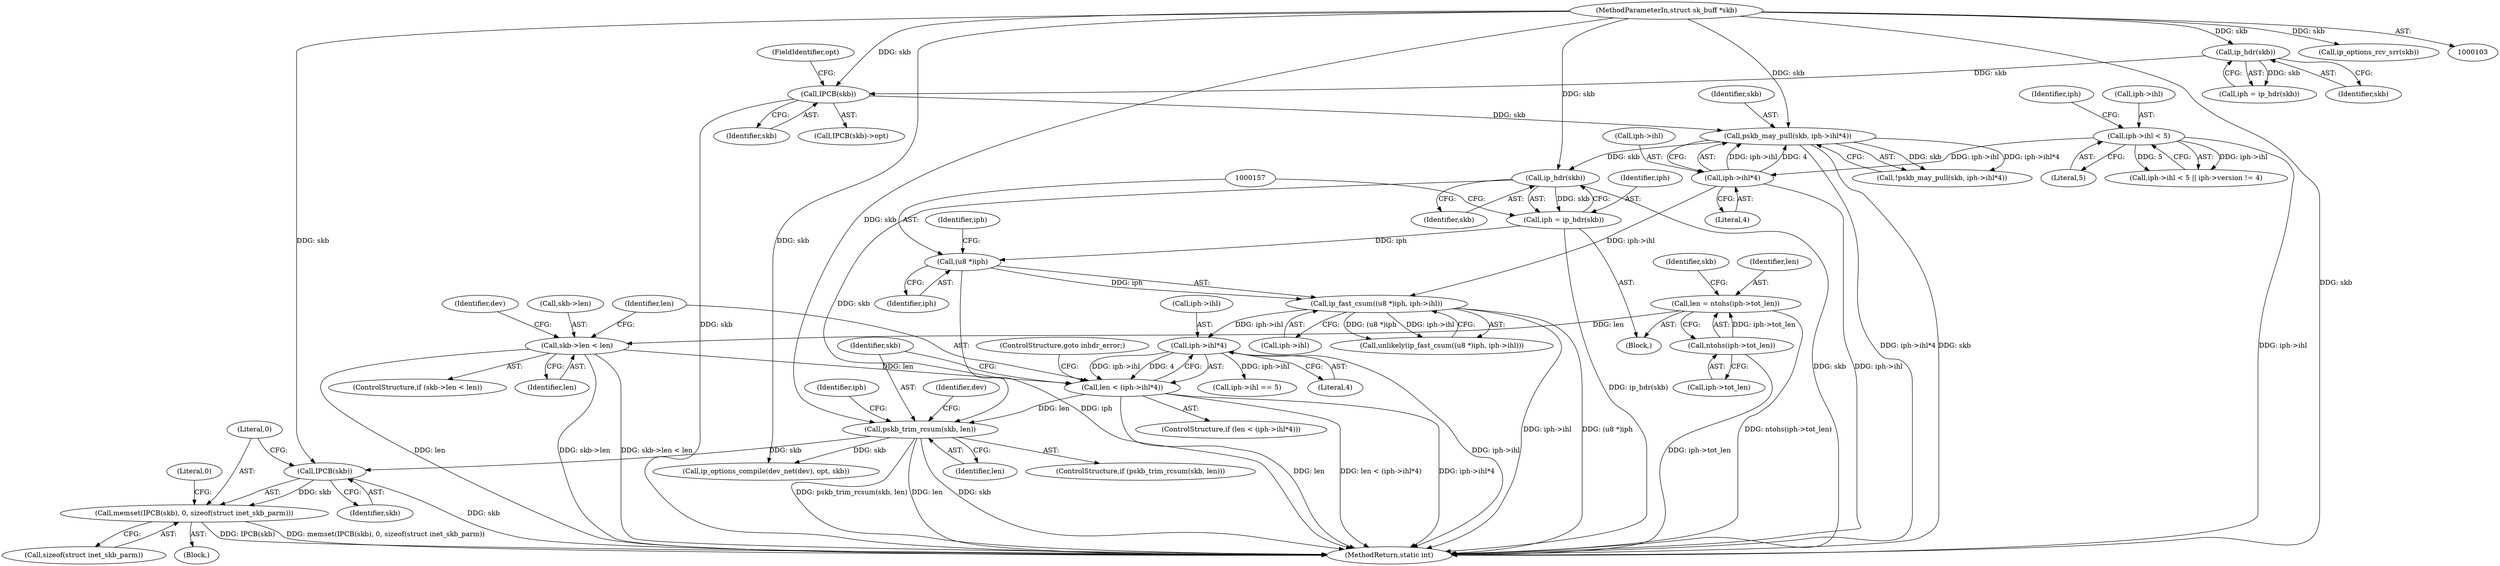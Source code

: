 digraph "1_linux_f8e9881c2aef1e982e5abc25c046820cd0b7cf64@API" {
"1000208" [label="(Call,memset(IPCB(skb), 0, sizeof(struct inet_skb_parm)))"];
"1000209" [label="(Call,IPCB(skb))"];
"1000192" [label="(Call,pskb_trim_rcsum(skb, len))"];
"1000151" [label="(Call,ip_hdr(skb))"];
"1000141" [label="(Call,pskb_may_pull(skb, iph->ihl*4))"];
"1000123" [label="(Call,IPCB(skb))"];
"1000117" [label="(Call,ip_hdr(skb))"];
"1000104" [label="(MethodParameterIn,struct sk_buff *skb)"];
"1000143" [label="(Call,iph->ihl*4)"];
"1000128" [label="(Call,iph->ihl < 5)"];
"1000183" [label="(Call,len < (iph->ihl*4))"];
"1000170" [label="(Call,skb->len < len)"];
"1000163" [label="(Call,len = ntohs(iph->tot_len))"];
"1000165" [label="(Call,ntohs(iph->tot_len))"];
"1000185" [label="(Call,iph->ihl*4)"];
"1000155" [label="(Call,ip_fast_csum((u8 *)iph, iph->ihl))"];
"1000156" [label="(Call,(u8 *)iph)"];
"1000149" [label="(Call,iph = ip_hdr(skb))"];
"1000209" [label="(Call,IPCB(skb))"];
"1000204" [label="(Identifier,iph)"];
"1000143" [label="(Call,iph->ihl*4)"];
"1000190" [label="(ControlStructure,goto inhdr_error;)"];
"1000124" [label="(Identifier,skb)"];
"1000194" [label="(Identifier,len)"];
"1000192" [label="(Call,pskb_trim_rcsum(skb, len))"];
"1000254" [label="(Call,ip_options_rcv_srr(skb))"];
"1000156" [label="(Call,(u8 *)iph)"];
"1000128" [label="(Call,iph->ihl < 5)"];
"1000150" [label="(Identifier,iph)"];
"1000141" [label="(Call,pskb_may_pull(skb, iph->ihl*4))"];
"1000186" [label="(Call,iph->ihl)"];
"1000118" [label="(Identifier,skb)"];
"1000210" [label="(Identifier,skb)"];
"1000123" [label="(Call,IPCB(skb))"];
"1000184" [label="(Identifier,len)"];
"1000152" [label="(Identifier,skb)"];
"1000125" [label="(FieldIdentifier,opt)"];
"1000115" [label="(Call,iph = ip_hdr(skb))"];
"1000155" [label="(Call,ip_fast_csum((u8 *)iph, iph->ihl))"];
"1000166" [label="(Call,iph->tot_len)"];
"1000212" [label="(Call,sizeof(struct inet_skb_parm))"];
"1000182" [label="(ControlStructure,if (len < (iph->ihl*4)))"];
"1000174" [label="(Identifier,len)"];
"1000164" [label="(Identifier,len)"];
"1000159" [label="(Call,iph->ihl)"];
"1000191" [label="(ControlStructure,if (pskb_trim_rcsum(skb, len)))"];
"1000198" [label="(Identifier,dev)"];
"1000140" [label="(Call,!pskb_may_pull(skb, iph->ihl*4))"];
"1000142" [label="(Identifier,skb)"];
"1000105" [label="(Block,)"];
"1000211" [label="(Literal,0)"];
"1000129" [label="(Call,iph->ihl)"];
"1000171" [label="(Call,skb->len)"];
"1000183" [label="(Call,len < (iph->ihl*4))"];
"1000127" [label="(Call,iph->ihl < 5 || iph->version != 4)"];
"1000178" [label="(Identifier,dev)"];
"1000144" [label="(Call,iph->ihl)"];
"1000229" [label="(Call,ip_options_compile(dev_net(dev), opt, skb))"];
"1000117" [label="(Call,ip_hdr(skb))"];
"1000189" [label="(Literal,4)"];
"1000135" [label="(Identifier,iph)"];
"1000170" [label="(Call,skb->len < len)"];
"1000215" [label="(Literal,0)"];
"1000158" [label="(Identifier,iph)"];
"1000149" [label="(Call,iph = ip_hdr(skb))"];
"1000163" [label="(Call,len = ntohs(iph->tot_len))"];
"1000132" [label="(Literal,5)"];
"1000268" [label="(MethodReturn,static int)"];
"1000154" [label="(Call,unlikely(ip_fast_csum((u8 *)iph, iph->ihl)))"];
"1000122" [label="(Call,IPCB(skb)->opt)"];
"1000208" [label="(Call,memset(IPCB(skb), 0, sizeof(struct inet_skb_parm)))"];
"1000172" [label="(Identifier,skb)"];
"1000147" [label="(Literal,4)"];
"1000160" [label="(Identifier,iph)"];
"1000193" [label="(Identifier,skb)"];
"1000202" [label="(Call,iph->ihl == 5)"];
"1000104" [label="(MethodParameterIn,struct sk_buff *skb)"];
"1000185" [label="(Call,iph->ihl*4)"];
"1000151" [label="(Call,ip_hdr(skb))"];
"1000207" [label="(Block,)"];
"1000165" [label="(Call,ntohs(iph->tot_len))"];
"1000169" [label="(ControlStructure,if (skb->len < len))"];
"1000208" -> "1000207"  [label="AST: "];
"1000208" -> "1000212"  [label="CFG: "];
"1000209" -> "1000208"  [label="AST: "];
"1000211" -> "1000208"  [label="AST: "];
"1000212" -> "1000208"  [label="AST: "];
"1000215" -> "1000208"  [label="CFG: "];
"1000208" -> "1000268"  [label="DDG: IPCB(skb)"];
"1000208" -> "1000268"  [label="DDG: memset(IPCB(skb), 0, sizeof(struct inet_skb_parm))"];
"1000209" -> "1000208"  [label="DDG: skb"];
"1000209" -> "1000210"  [label="CFG: "];
"1000210" -> "1000209"  [label="AST: "];
"1000211" -> "1000209"  [label="CFG: "];
"1000209" -> "1000268"  [label="DDG: skb"];
"1000192" -> "1000209"  [label="DDG: skb"];
"1000104" -> "1000209"  [label="DDG: skb"];
"1000192" -> "1000191"  [label="AST: "];
"1000192" -> "1000194"  [label="CFG: "];
"1000193" -> "1000192"  [label="AST: "];
"1000194" -> "1000192"  [label="AST: "];
"1000198" -> "1000192"  [label="CFG: "];
"1000204" -> "1000192"  [label="CFG: "];
"1000192" -> "1000268"  [label="DDG: len"];
"1000192" -> "1000268"  [label="DDG: skb"];
"1000192" -> "1000268"  [label="DDG: pskb_trim_rcsum(skb, len)"];
"1000151" -> "1000192"  [label="DDG: skb"];
"1000104" -> "1000192"  [label="DDG: skb"];
"1000183" -> "1000192"  [label="DDG: len"];
"1000192" -> "1000229"  [label="DDG: skb"];
"1000151" -> "1000149"  [label="AST: "];
"1000151" -> "1000152"  [label="CFG: "];
"1000152" -> "1000151"  [label="AST: "];
"1000149" -> "1000151"  [label="CFG: "];
"1000151" -> "1000268"  [label="DDG: skb"];
"1000151" -> "1000149"  [label="DDG: skb"];
"1000141" -> "1000151"  [label="DDG: skb"];
"1000104" -> "1000151"  [label="DDG: skb"];
"1000141" -> "1000140"  [label="AST: "];
"1000141" -> "1000143"  [label="CFG: "];
"1000142" -> "1000141"  [label="AST: "];
"1000143" -> "1000141"  [label="AST: "];
"1000140" -> "1000141"  [label="CFG: "];
"1000141" -> "1000268"  [label="DDG: skb"];
"1000141" -> "1000268"  [label="DDG: iph->ihl*4"];
"1000141" -> "1000140"  [label="DDG: skb"];
"1000141" -> "1000140"  [label="DDG: iph->ihl*4"];
"1000123" -> "1000141"  [label="DDG: skb"];
"1000104" -> "1000141"  [label="DDG: skb"];
"1000143" -> "1000141"  [label="DDG: iph->ihl"];
"1000143" -> "1000141"  [label="DDG: 4"];
"1000123" -> "1000122"  [label="AST: "];
"1000123" -> "1000124"  [label="CFG: "];
"1000124" -> "1000123"  [label="AST: "];
"1000125" -> "1000123"  [label="CFG: "];
"1000123" -> "1000268"  [label="DDG: skb"];
"1000117" -> "1000123"  [label="DDG: skb"];
"1000104" -> "1000123"  [label="DDG: skb"];
"1000117" -> "1000115"  [label="AST: "];
"1000117" -> "1000118"  [label="CFG: "];
"1000118" -> "1000117"  [label="AST: "];
"1000115" -> "1000117"  [label="CFG: "];
"1000117" -> "1000115"  [label="DDG: skb"];
"1000104" -> "1000117"  [label="DDG: skb"];
"1000104" -> "1000103"  [label="AST: "];
"1000104" -> "1000268"  [label="DDG: skb"];
"1000104" -> "1000229"  [label="DDG: skb"];
"1000104" -> "1000254"  [label="DDG: skb"];
"1000143" -> "1000147"  [label="CFG: "];
"1000144" -> "1000143"  [label="AST: "];
"1000147" -> "1000143"  [label="AST: "];
"1000143" -> "1000268"  [label="DDG: iph->ihl"];
"1000128" -> "1000143"  [label="DDG: iph->ihl"];
"1000143" -> "1000155"  [label="DDG: iph->ihl"];
"1000128" -> "1000127"  [label="AST: "];
"1000128" -> "1000132"  [label="CFG: "];
"1000129" -> "1000128"  [label="AST: "];
"1000132" -> "1000128"  [label="AST: "];
"1000135" -> "1000128"  [label="CFG: "];
"1000127" -> "1000128"  [label="CFG: "];
"1000128" -> "1000268"  [label="DDG: iph->ihl"];
"1000128" -> "1000127"  [label="DDG: iph->ihl"];
"1000128" -> "1000127"  [label="DDG: 5"];
"1000183" -> "1000182"  [label="AST: "];
"1000183" -> "1000185"  [label="CFG: "];
"1000184" -> "1000183"  [label="AST: "];
"1000185" -> "1000183"  [label="AST: "];
"1000190" -> "1000183"  [label="CFG: "];
"1000193" -> "1000183"  [label="CFG: "];
"1000183" -> "1000268"  [label="DDG: iph->ihl*4"];
"1000183" -> "1000268"  [label="DDG: len"];
"1000183" -> "1000268"  [label="DDG: len < (iph->ihl*4)"];
"1000170" -> "1000183"  [label="DDG: len"];
"1000185" -> "1000183"  [label="DDG: iph->ihl"];
"1000185" -> "1000183"  [label="DDG: 4"];
"1000170" -> "1000169"  [label="AST: "];
"1000170" -> "1000174"  [label="CFG: "];
"1000171" -> "1000170"  [label="AST: "];
"1000174" -> "1000170"  [label="AST: "];
"1000178" -> "1000170"  [label="CFG: "];
"1000184" -> "1000170"  [label="CFG: "];
"1000170" -> "1000268"  [label="DDG: skb->len"];
"1000170" -> "1000268"  [label="DDG: skb->len < len"];
"1000170" -> "1000268"  [label="DDG: len"];
"1000163" -> "1000170"  [label="DDG: len"];
"1000163" -> "1000105"  [label="AST: "];
"1000163" -> "1000165"  [label="CFG: "];
"1000164" -> "1000163"  [label="AST: "];
"1000165" -> "1000163"  [label="AST: "];
"1000172" -> "1000163"  [label="CFG: "];
"1000163" -> "1000268"  [label="DDG: ntohs(iph->tot_len)"];
"1000165" -> "1000163"  [label="DDG: iph->tot_len"];
"1000165" -> "1000166"  [label="CFG: "];
"1000166" -> "1000165"  [label="AST: "];
"1000165" -> "1000268"  [label="DDG: iph->tot_len"];
"1000185" -> "1000189"  [label="CFG: "];
"1000186" -> "1000185"  [label="AST: "];
"1000189" -> "1000185"  [label="AST: "];
"1000185" -> "1000268"  [label="DDG: iph->ihl"];
"1000155" -> "1000185"  [label="DDG: iph->ihl"];
"1000185" -> "1000202"  [label="DDG: iph->ihl"];
"1000155" -> "1000154"  [label="AST: "];
"1000155" -> "1000159"  [label="CFG: "];
"1000156" -> "1000155"  [label="AST: "];
"1000159" -> "1000155"  [label="AST: "];
"1000154" -> "1000155"  [label="CFG: "];
"1000155" -> "1000268"  [label="DDG: iph->ihl"];
"1000155" -> "1000268"  [label="DDG: (u8 *)iph"];
"1000155" -> "1000154"  [label="DDG: (u8 *)iph"];
"1000155" -> "1000154"  [label="DDG: iph->ihl"];
"1000156" -> "1000155"  [label="DDG: iph"];
"1000156" -> "1000158"  [label="CFG: "];
"1000157" -> "1000156"  [label="AST: "];
"1000158" -> "1000156"  [label="AST: "];
"1000160" -> "1000156"  [label="CFG: "];
"1000156" -> "1000268"  [label="DDG: iph"];
"1000149" -> "1000156"  [label="DDG: iph"];
"1000149" -> "1000105"  [label="AST: "];
"1000150" -> "1000149"  [label="AST: "];
"1000157" -> "1000149"  [label="CFG: "];
"1000149" -> "1000268"  [label="DDG: ip_hdr(skb)"];
}
